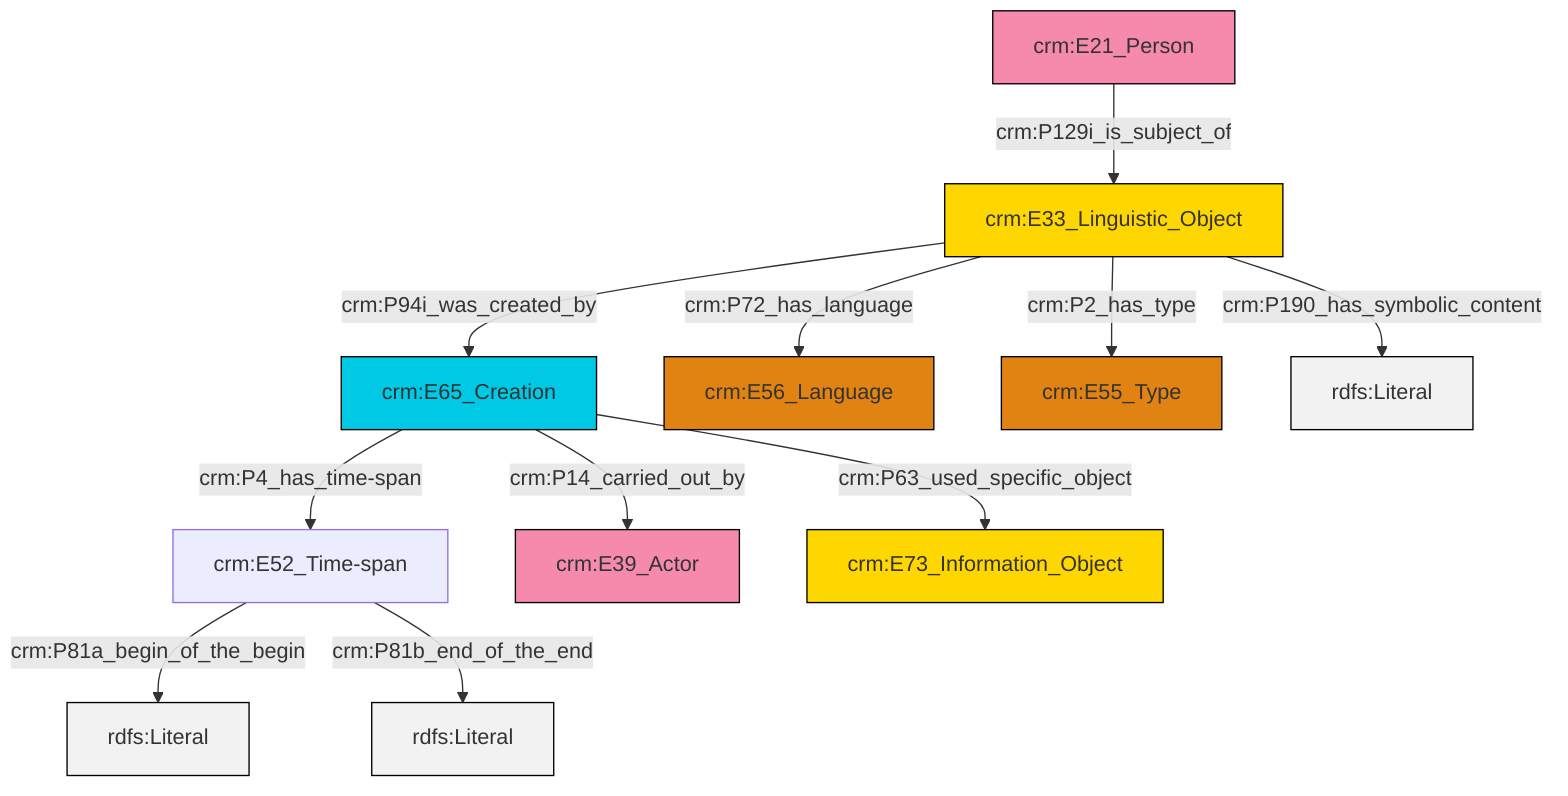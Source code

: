 graph TD
classDef Literal fill:#f2f2f2,stroke:#000000;
classDef CRM_Entity fill:#FFFFFF,stroke:#000000;
classDef Temporal_Entity fill:#00C9E6, stroke:#000000;
classDef Type fill:#E18312, stroke:#000000;
classDef Time-Span fill:#2C9C91, stroke:#000000;
classDef Appellation fill:#FFEB7F, stroke:#000000;
classDef Place fill:#008836, stroke:#000000;
classDef Persistent_Item fill:#B266B2, stroke:#000000;
classDef Conceptual_Object fill:#FFD700, stroke:#000000;
classDef Physical_Thing fill:#D2B48C, stroke:#000000;
classDef Actor fill:#f58aad, stroke:#000000;
classDef PC_Classes fill:#4ce600, stroke:#000000;
classDef Multi fill:#cccccc,stroke:#000000;

0["crm:E65_Creation"]:::Temporal_Entity -->|crm:P4_has_time-span| 1["crm:E52_Time-span"]:::Default
5["crm:E33_Linguistic_Object"]:::Conceptual_Object -->|crm:P72_has_language| 6["crm:E56_Language"]:::Type
0["crm:E65_Creation"]:::Temporal_Entity -->|crm:P14_carried_out_by| 3["crm:E39_Actor"]:::Actor
0["crm:E65_Creation"]:::Temporal_Entity -->|crm:P63_used_specific_object| 8["crm:E73_Information_Object"]:::Conceptual_Object
1["crm:E52_Time-span"]:::Default -->|crm:P81a_begin_of_the_begin| 9[rdfs:Literal]:::Literal
5["crm:E33_Linguistic_Object"]:::Conceptual_Object -->|crm:P2_has_type| 10["crm:E55_Type"]:::Type
5["crm:E33_Linguistic_Object"]:::Conceptual_Object -->|crm:P190_has_symbolic_content| 14[rdfs:Literal]:::Literal
5["crm:E33_Linguistic_Object"]:::Conceptual_Object -->|crm:P94i_was_created_by| 0["crm:E65_Creation"]:::Temporal_Entity
12["crm:E21_Person"]:::Actor -->|crm:P129i_is_subject_of| 5["crm:E33_Linguistic_Object"]:::Conceptual_Object
1["crm:E52_Time-span"]:::Default -->|crm:P81b_end_of_the_end| 16[rdfs:Literal]:::Literal